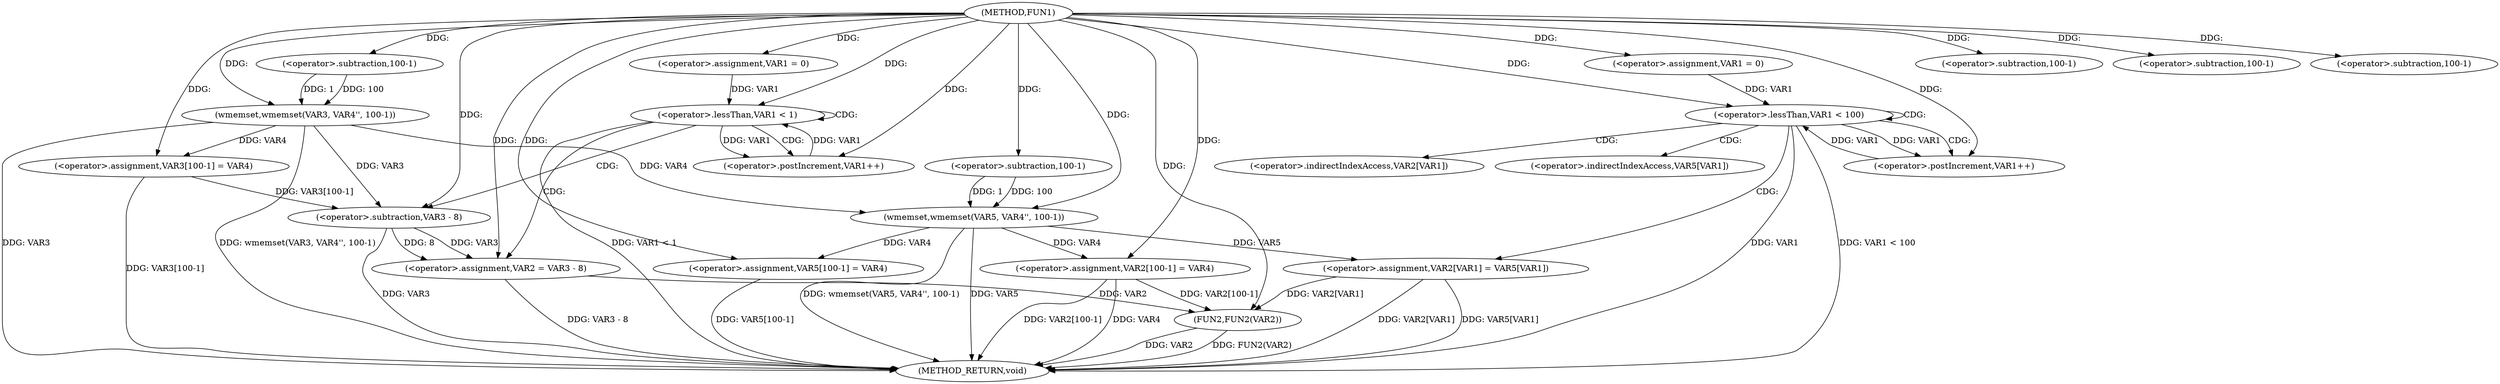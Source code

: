 digraph FUN1 {  
"1000100" [label = "(METHOD,FUN1)" ]
"1000175" [label = "(METHOD_RETURN,void)" ]
"1000105" [label = "(wmemset,wmemset(VAR3, VAR4'', 100-1))" ]
"1000108" [label = "(<operator>.subtraction,100-1)" ]
"1000111" [label = "(<operator>.assignment,VAR3[100-1] = VAR4)" ]
"1000114" [label = "(<operator>.subtraction,100-1)" ]
"1000119" [label = "(<operator>.assignment,VAR1 = 0)" ]
"1000122" [label = "(<operator>.lessThan,VAR1 < 1)" ]
"1000125" [label = "(<operator>.postIncrement,VAR1++)" ]
"1000128" [label = "(<operator>.assignment,VAR2 = VAR3 - 8)" ]
"1000130" [label = "(<operator>.subtraction,VAR3 - 8)" ]
"1000136" [label = "(wmemset,wmemset(VAR5, VAR4'', 100-1))" ]
"1000139" [label = "(<operator>.subtraction,100-1)" ]
"1000142" [label = "(<operator>.assignment,VAR5[100-1] = VAR4)" ]
"1000145" [label = "(<operator>.subtraction,100-1)" ]
"1000150" [label = "(<operator>.assignment,VAR1 = 0)" ]
"1000153" [label = "(<operator>.lessThan,VAR1 < 100)" ]
"1000156" [label = "(<operator>.postIncrement,VAR1++)" ]
"1000159" [label = "(<operator>.assignment,VAR2[VAR1] = VAR5[VAR1])" ]
"1000166" [label = "(<operator>.assignment,VAR2[100-1] = VAR4)" ]
"1000169" [label = "(<operator>.subtraction,100-1)" ]
"1000173" [label = "(FUN2,FUN2(VAR2))" ]
"1000160" [label = "(<operator>.indirectIndexAccess,VAR2[VAR1])" ]
"1000163" [label = "(<operator>.indirectIndexAccess,VAR5[VAR1])" ]
  "1000128" -> "1000175"  [ label = "DDG: VAR3 - 8"] 
  "1000105" -> "1000175"  [ label = "DDG: wmemset(VAR3, VAR4'', 100-1)"] 
  "1000159" -> "1000175"  [ label = "DDG: VAR2[VAR1]"] 
  "1000166" -> "1000175"  [ label = "DDG: VAR2[100-1]"] 
  "1000153" -> "1000175"  [ label = "DDG: VAR1 < 100"] 
  "1000111" -> "1000175"  [ label = "DDG: VAR3[100-1]"] 
  "1000153" -> "1000175"  [ label = "DDG: VAR1"] 
  "1000173" -> "1000175"  [ label = "DDG: FUN2(VAR2)"] 
  "1000159" -> "1000175"  [ label = "DDG: VAR5[VAR1]"] 
  "1000130" -> "1000175"  [ label = "DDG: VAR3"] 
  "1000166" -> "1000175"  [ label = "DDG: VAR4"] 
  "1000142" -> "1000175"  [ label = "DDG: VAR5[100-1]"] 
  "1000136" -> "1000175"  [ label = "DDG: wmemset(VAR5, VAR4'', 100-1)"] 
  "1000122" -> "1000175"  [ label = "DDG: VAR1 < 1"] 
  "1000173" -> "1000175"  [ label = "DDG: VAR2"] 
  "1000136" -> "1000175"  [ label = "DDG: VAR5"] 
  "1000105" -> "1000175"  [ label = "DDG: VAR3"] 
  "1000100" -> "1000105"  [ label = "DDG: "] 
  "1000108" -> "1000105"  [ label = "DDG: 100"] 
  "1000108" -> "1000105"  [ label = "DDG: 1"] 
  "1000100" -> "1000108"  [ label = "DDG: "] 
  "1000105" -> "1000111"  [ label = "DDG: VAR4"] 
  "1000100" -> "1000111"  [ label = "DDG: "] 
  "1000100" -> "1000114"  [ label = "DDG: "] 
  "1000100" -> "1000119"  [ label = "DDG: "] 
  "1000125" -> "1000122"  [ label = "DDG: VAR1"] 
  "1000119" -> "1000122"  [ label = "DDG: VAR1"] 
  "1000100" -> "1000122"  [ label = "DDG: "] 
  "1000122" -> "1000125"  [ label = "DDG: VAR1"] 
  "1000100" -> "1000125"  [ label = "DDG: "] 
  "1000130" -> "1000128"  [ label = "DDG: VAR3"] 
  "1000130" -> "1000128"  [ label = "DDG: 8"] 
  "1000100" -> "1000128"  [ label = "DDG: "] 
  "1000111" -> "1000130"  [ label = "DDG: VAR3[100-1]"] 
  "1000105" -> "1000130"  [ label = "DDG: VAR3"] 
  "1000100" -> "1000130"  [ label = "DDG: "] 
  "1000100" -> "1000136"  [ label = "DDG: "] 
  "1000105" -> "1000136"  [ label = "DDG: VAR4"] 
  "1000139" -> "1000136"  [ label = "DDG: 100"] 
  "1000139" -> "1000136"  [ label = "DDG: 1"] 
  "1000100" -> "1000139"  [ label = "DDG: "] 
  "1000136" -> "1000142"  [ label = "DDG: VAR4"] 
  "1000100" -> "1000142"  [ label = "DDG: "] 
  "1000100" -> "1000145"  [ label = "DDG: "] 
  "1000100" -> "1000150"  [ label = "DDG: "] 
  "1000150" -> "1000153"  [ label = "DDG: VAR1"] 
  "1000156" -> "1000153"  [ label = "DDG: VAR1"] 
  "1000100" -> "1000153"  [ label = "DDG: "] 
  "1000153" -> "1000156"  [ label = "DDG: VAR1"] 
  "1000100" -> "1000156"  [ label = "DDG: "] 
  "1000136" -> "1000159"  [ label = "DDG: VAR5"] 
  "1000100" -> "1000166"  [ label = "DDG: "] 
  "1000136" -> "1000166"  [ label = "DDG: VAR4"] 
  "1000100" -> "1000169"  [ label = "DDG: "] 
  "1000159" -> "1000173"  [ label = "DDG: VAR2[VAR1]"] 
  "1000128" -> "1000173"  [ label = "DDG: VAR2"] 
  "1000166" -> "1000173"  [ label = "DDG: VAR2[100-1]"] 
  "1000100" -> "1000173"  [ label = "DDG: "] 
  "1000122" -> "1000128"  [ label = "CDG: "] 
  "1000122" -> "1000125"  [ label = "CDG: "] 
  "1000122" -> "1000130"  [ label = "CDG: "] 
  "1000122" -> "1000122"  [ label = "CDG: "] 
  "1000153" -> "1000163"  [ label = "CDG: "] 
  "1000153" -> "1000156"  [ label = "CDG: "] 
  "1000153" -> "1000160"  [ label = "CDG: "] 
  "1000153" -> "1000153"  [ label = "CDG: "] 
  "1000153" -> "1000159"  [ label = "CDG: "] 
}
